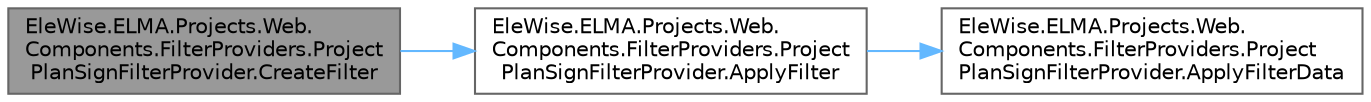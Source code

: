 digraph "EleWise.ELMA.Projects.Web.Components.FilterProviders.ProjectPlanSignFilterProvider.CreateFilter"
{
 // LATEX_PDF_SIZE
  bgcolor="transparent";
  edge [fontname=Helvetica,fontsize=10,labelfontname=Helvetica,labelfontsize=10];
  node [fontname=Helvetica,fontsize=10,shape=box,height=0.2,width=0.4];
  rankdir="LR";
  Node1 [id="Node000001",label="EleWise.ELMA.Projects.Web.\lComponents.FilterProviders.Project\lPlanSignFilterProvider.CreateFilter",height=0.2,width=0.4,color="gray40", fillcolor="grey60", style="filled", fontcolor="black",tooltip="Создать фильтр"];
  Node1 -> Node2 [id="edge1_Node000001_Node000002",color="steelblue1",style="solid",tooltip=" "];
  Node2 [id="Node000002",label="EleWise.ELMA.Projects.Web.\lComponents.FilterProviders.Project\lPlanSignFilterProvider.ApplyFilter",height=0.2,width=0.4,color="grey40", fillcolor="white", style="filled",URL="$class_ele_wise_1_1_e_l_m_a_1_1_projects_1_1_web_1_1_components_1_1_filter_providers_1_1_project_plan_sign_filter_provider.html#a795f9ee1d4b528ffe2843ee773e7acc9",tooltip="Применить данные к фильтру"];
  Node2 -> Node3 [id="edge2_Node000002_Node000003",color="steelblue1",style="solid",tooltip=" "];
  Node3 [id="Node000003",label="EleWise.ELMA.Projects.Web.\lComponents.FilterProviders.Project\lPlanSignFilterProvider.ApplyFilterData",height=0.2,width=0.4,color="grey40", fillcolor="white", style="filled",URL="$class_ele_wise_1_1_e_l_m_a_1_1_projects_1_1_web_1_1_components_1_1_filter_providers_1_1_project_plan_sign_filter_provider.html#a268468f17a8a1417a86e286c73c70c18",tooltip="Применить данные к фильтру"];
}
